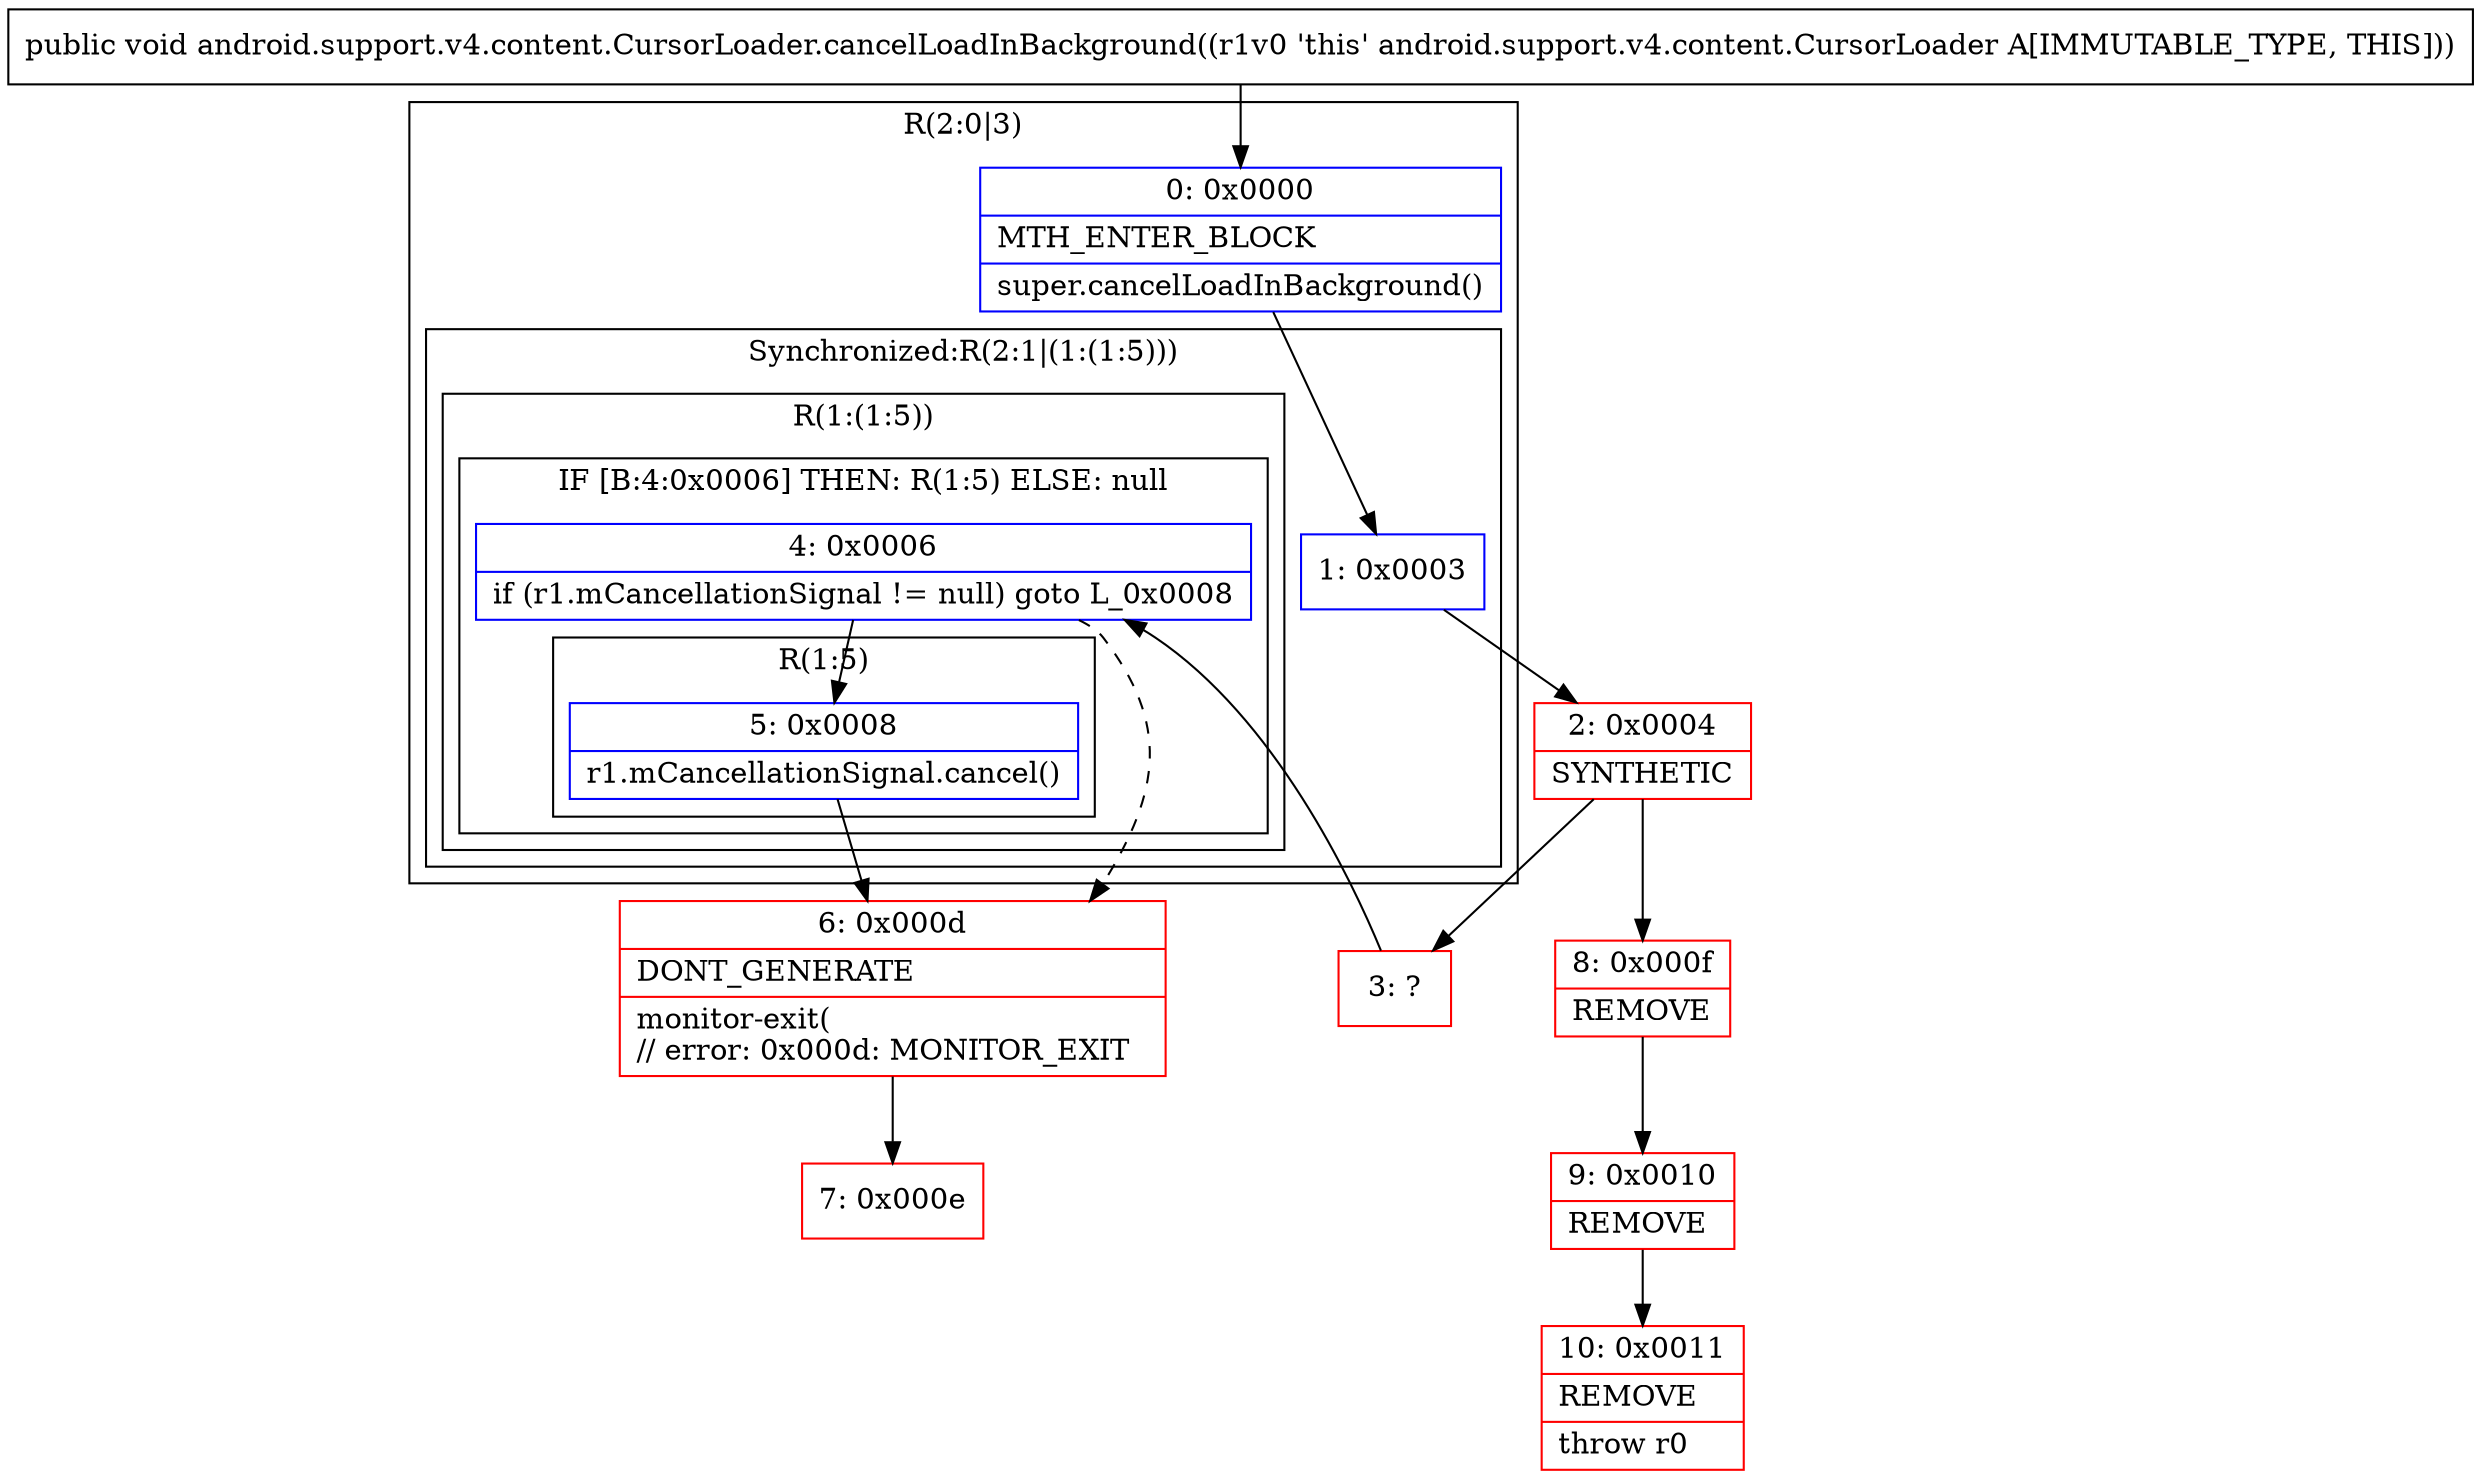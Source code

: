 digraph "CFG forandroid.support.v4.content.CursorLoader.cancelLoadInBackground()V" {
subgraph cluster_Region_200099619 {
label = "R(2:0|3)";
node [shape=record,color=blue];
Node_0 [shape=record,label="{0\:\ 0x0000|MTH_ENTER_BLOCK\l|super.cancelLoadInBackground()\l}"];
subgraph cluster_SynchronizedRegion_1148285153 {
label = "Synchronized:R(2:1|(1:(1:5)))";
node [shape=record,color=blue];
Node_1 [shape=record,label="{1\:\ 0x0003}"];
subgraph cluster_Region_320636666 {
label = "R(1:(1:5))";
node [shape=record,color=blue];
subgraph cluster_IfRegion_1757564318 {
label = "IF [B:4:0x0006] THEN: R(1:5) ELSE: null";
node [shape=record,color=blue];
Node_4 [shape=record,label="{4\:\ 0x0006|if (r1.mCancellationSignal != null) goto L_0x0008\l}"];
subgraph cluster_Region_158845946 {
label = "R(1:5)";
node [shape=record,color=blue];
Node_5 [shape=record,label="{5\:\ 0x0008|r1.mCancellationSignal.cancel()\l}"];
}
}
}
}
}
Node_2 [shape=record,color=red,label="{2\:\ 0x0004|SYNTHETIC\l}"];
Node_3 [shape=record,color=red,label="{3\:\ ?}"];
Node_6 [shape=record,color=red,label="{6\:\ 0x000d|DONT_GENERATE\l|monitor\-exit(\l\/\/ error: 0x000d: MONITOR_EXIT  \l}"];
Node_7 [shape=record,color=red,label="{7\:\ 0x000e}"];
Node_8 [shape=record,color=red,label="{8\:\ 0x000f|REMOVE\l}"];
Node_9 [shape=record,color=red,label="{9\:\ 0x0010|REMOVE\l}"];
Node_10 [shape=record,color=red,label="{10\:\ 0x0011|REMOVE\l|throw r0\l}"];
MethodNode[shape=record,label="{public void android.support.v4.content.CursorLoader.cancelLoadInBackground((r1v0 'this' android.support.v4.content.CursorLoader A[IMMUTABLE_TYPE, THIS])) }"];
MethodNode -> Node_0;
Node_0 -> Node_1;
Node_1 -> Node_2;
Node_4 -> Node_5;
Node_4 -> Node_6[style=dashed];
Node_5 -> Node_6;
Node_2 -> Node_3;
Node_2 -> Node_8;
Node_3 -> Node_4;
Node_6 -> Node_7;
Node_8 -> Node_9;
Node_9 -> Node_10;
}

